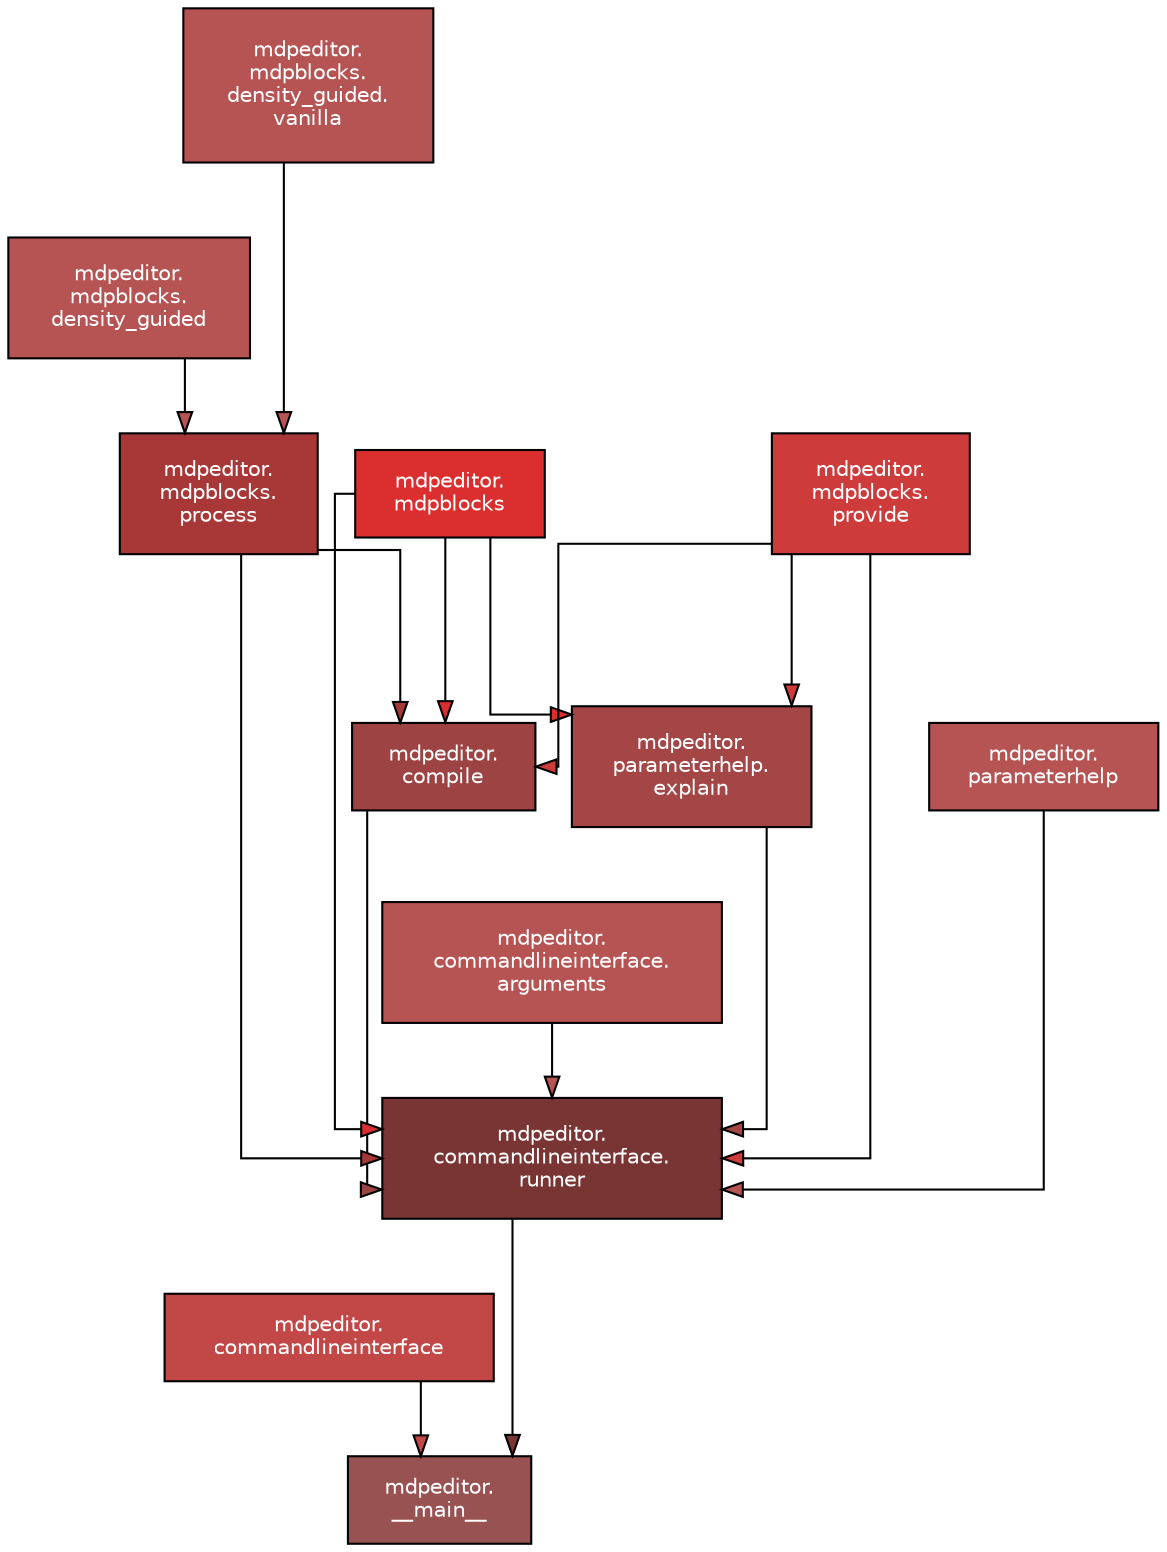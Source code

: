 digraph G {
	graph [bb="0,0,551.14,737.31",
    splines=ortho,
		concentrate=true,
		rankdir=TB,
		start=1
	];
	node [fillcolor="#ffffff",
		fontcolor="#000000",
		fontname=Helvetica,
		fontsize=10,
		label="\N",
		style=filled,
    shape=box
	];
	mdpeditor___main__	[fillcolor="#995252",
		fontcolor="#ffffff",
		height=0.58926,
		label="mdpeditor\.\n__main__",
		pos="206.98,21.213",
		width=1.2178];
	mdpeditor_commandlineinterface	[fillcolor="#c24747",
		fontcolor="#ffffff",
		height=0.58926,
		label="mdpeditor\.\ncommandlineinterface",
		pos="153.98,99.64",
		width=2.1999];
	mdpeditor_commandlineinterface -> mdpeditor___main__	[fillcolor="#c24747",
		pos="e,193.52,41.632 167.91,78.559 173.97,69.823 181.17,59.441 187.72,49.984"];
	mdpeditor_commandlineinterface_arguments	[fillcolor="#b65353",
		fontcolor="#ffffff",
		height=0.80532,
		label="mdpeditor\.\ncommandlineinterface\.\narguments",
		pos="260.98,279.83",
		width=2.2588];
	mdpeditor_commandlineinterface_runner	[fillcolor="#793434",
		fontcolor="#ffffff",
		height=0.80532,
		label="mdpeditor\.\ncommandlineinterface\.\nrunner",
		pos="260.98,185.84",
		width=2.2588];
	mdpeditor_commandlineinterface_arguments -> mdpeditor_commandlineinterface_runner	[fillcolor="#b65353",
		pos="e,260.98,215.09 260.98,250.73 260.98,242.69 260.98,233.79 260.98,225.25",
		weight=2];
	mdpeditor_commandlineinterface_runner -> mdpeditor___main__	[fillcolor="#793434",
		minlen=2,
		pos="e,221.4,41.277 258.87,156.5 256.54,134.6 251.74,103.83 241.98,78.426 238.18,68.526 232.57,58.462 226.96,49.637"];
	mdpeditor_compile	[fillcolor="#9d4343",
		fontcolor="#ffffff",
		height=0.58926,
		label="mdpeditor\.\ncompile",
		pos="208.98,373.81",
		width=1.2178];
	mdpeditor_compile -> mdpeditor_commandlineinterface_runner	[fillcolor="#9d4343",
		minlen=2,
		pos="237.05,357.31 245.02,353.09 253.77,348.63 261.98,344.82 312.58,321.3 379.49,335.8 369.98,280.83"];
	mdpeditor_mdpblocks	[fillcolor="#db2f2f",
		fontcolor="#ffffff",
		height=0.58926,
		label="mdpeditor\.\nmdpblocks",
		pos="211.98,504.79",
		width=1.2571];
	mdpeditor_mdpblocks -> mdpeditor_commandlineinterface_runner	[fillcolor="#db2f2f",
		minlen=2,
		pos="193.55,485.19 183.72,473.19 173.84,456.7 174.98,439.8;174.98,438.8 177.21,405.8 122.52,404.56 136.98,374.81"];
	mdpeditor_mdpblocks -> mdpeditor_compile	[fillcolor="#db2f2f",
		pos="e,193.37,393.92 174.98,438.8 175.85,425.95 181.46,413.15 187.88,402.41"];
	mdpeditor_parameterhelp_explain	[fillcolor="#a44646",
		fontcolor="#ffffff",
		height=0.80532,
		label="mdpeditor\.\nparameterhelp\.\nexplain",
		pos="327.98,373.81",
		width=1.591];
	mdpeditor_mdpblocks -> mdpeditor_parameterhelp_explain	[fillcolor="#db2f2f",
		minlen=2,
		pos="e,285.05,393.08 174.98,438.8 177.8,397.05 223.39,418.97 261.98,402.8 266.41,400.95 271.01,399.01 275.62,397.07"];
	mdpeditor_mdpblocks_density_guided	[fillcolor="#b65353",
		fontcolor="#ffffff",
		height=0.80532,
		label="mdpeditor\.\nmdpblocks\.\ndensity_guided",
		pos="57.983,598.78",
		width=1.6106];
	mdpeditor_mdpblocks_process	[fillcolor="#a83838",
		fontcolor="#ffffff",
		height=0.80532,
		label="mdpeditor\.\nmdpblocks\.\nprocess",
		pos="100.98,504.79",
		width=1.316];
	mdpeditor_mdpblocks_density_guided -> mdpeditor_mdpblocks_process	[fillcolor="#b65353",
		pos="e,88.239,533.05 70.884,570.18 75.003,561.37 79.626,551.48 83.99,542.14",
		weight=2];
	mdpeditor_mdpblocks_density_guided_vanilla	[fillcolor="#b65353",
		fontcolor="#ffffff",
		height=1.0214,
		label="mdpeditor\.\nmdpblocks\.\ndensity_guided\.\nvanilla",
		pos="143.98,700.54",
		width=1.6696];
	mdpeditor_mdpblocks_density_guided_vanilla -> mdpeditor_mdpblocks_process	[fillcolor="#b65353",
		minlen=2,
		pos="e,112.69,533.1 140.8,663.61 137.98,637.33 133.02,600.98 124.98,569.78 122.68,560.85 119.57,551.44 116.34,542.67",
		weight=2];
	mdpeditor_mdpblocks_process -> mdpeditor_commandlineinterface_runner	[fillcolor="#a83838",
		minlen=2,
		pos="116.16,477.08 122.63,465.63 130.23,452.09 136.98,439.8;136.98,438.8 150.68,413.88 124.55,400.39 136.98,374.81;136.98,372.81 143.56,\
359.29 143.39,353.04 155.98,344.82 229.77,296.63 277.19,357.01 350.98,308.82 363.57,300.6 372.36,295.67 369.98,280.83;e,310.82,208.83 \
369.98,278.83 365.47,250.63 342.9,229.17 319.46,214.1"];
	mdpeditor_mdpblocks_process -> mdpeditor_compile	[fillcolor="#a83838",
		minlen=2,
		pos="e,182.87,391.18 136.98,438.8 146.01,422.38 160.92,408.08 174.84,397.19"];
	mdpeditor_mdpblocks_provide	[fillcolor="#ce3b3b",
		fontcolor="#ffffff",
		height=0.80532,
		label="mdpeditor\.\nmdpblocks\.\nprovide",
		pos="412.98,504.79",
		width=1.316];
	mdpeditor_mdpblocks_provide -> mdpeditor_commandlineinterface_runner	[fillcolor="#ce3b3b",
		minlen=2,
		pos="412.98,438.8 393.04,401.14 405.72,385.78 393.98,344.82 385.61,315.62 375.16,310.76 369.98,280.83"];
	mdpeditor_mdpblocks_provide -> mdpeditor_compile	[fillcolor="#ce3b3b",
		minlen=2,
		pos="418.54,475.95 419.52,464.18 418.75,450.7 412.98,439.8;e,235.88,390.69 412.98,438.8 380.7,377.83 326.55,427.1 261.98,402.8 256.37,\
400.69 250.59,398.11 245.02,395.38"];
	mdpeditor_mdpblocks_provide -> mdpeditor_parameterhelp_explain	[fillcolor="#ce3b3b",
		minlen=2,
		pos="e,368.33,394.86 412.98,438.8 404.75,423.24 390.86,410.4 376.68,400.41"];
	mdpeditor_parameterhelp	[fillcolor="#b65353",
		fontcolor="#ffffff",
		height=0.58926,
		label="mdpeditor\.\nparameterhelp",
		pos="495.98,373.81",
		width=1.5321];
	mdpeditor_parameterhelp -> mdpeditor_commandlineinterface_runner	[fillcolor="#b65353",
		minlen=2,
		pos="464.21,356.32 428.18,336.63 373.91,303.51 369.98,280.83"];
	mdpeditor_parameterhelp_explain -> mdpeditor_commandlineinterface_runner	[fillcolor="#a44646",
		minlen=2,
		pos="349.7,346.63 361.94,328.84 374.05,304.35 369.98,280.83"];
}
